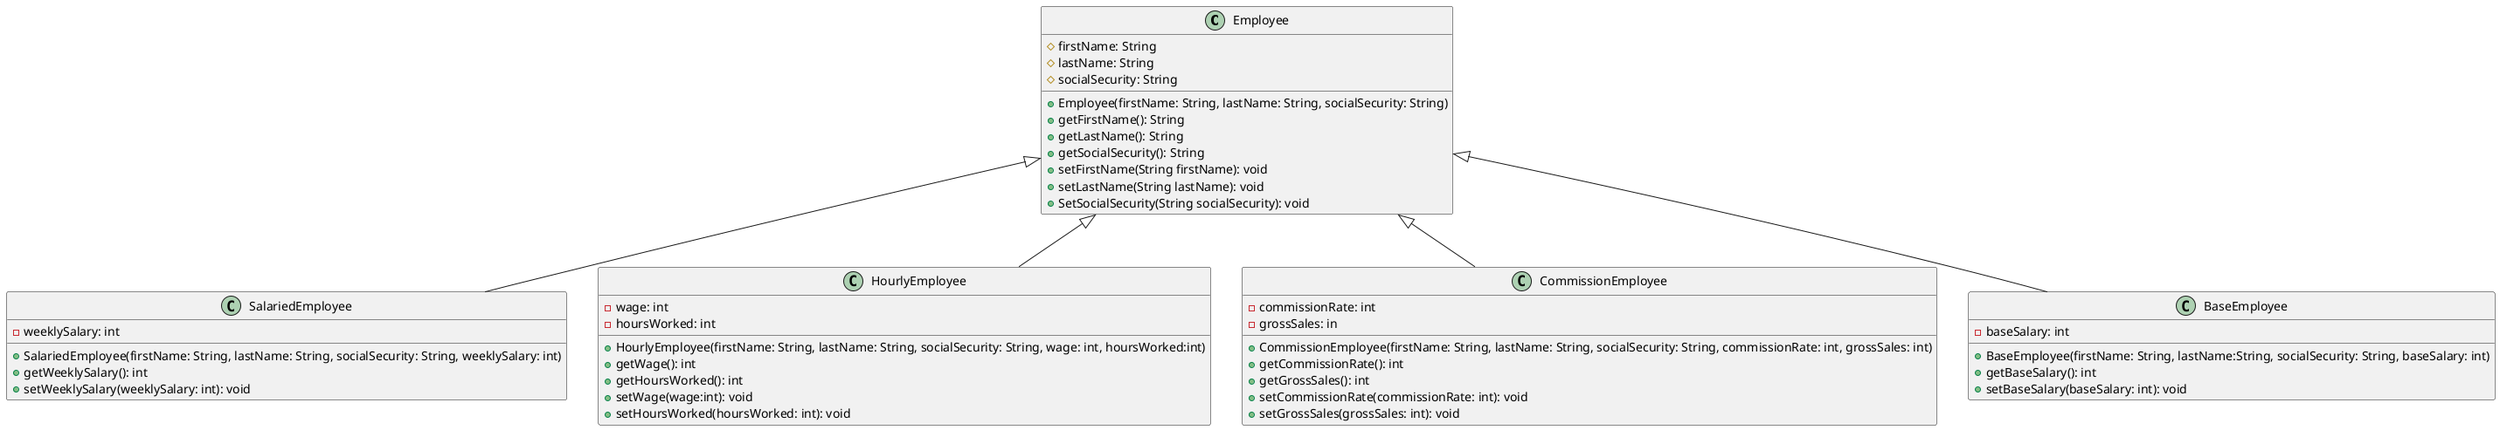 @startuml
class Employee{
#firstName: String
#lastName: String
#socialSecurity: String
+Employee(firstName: String, lastName: String, socialSecurity: String)
+getFirstName(): String
+getLastName(): String
+getSocialSecurity(): String
+setFirstName(String firstName): void
+setLastName(String lastName): void
+SetSocialSecurity(String socialSecurity): void
}

class SalariedEmployee{
-weeklySalary: int
+SalariedEmployee(firstName: String, lastName: String, socialSecurity: String, weeklySalary: int)
+getWeeklySalary(): int
+setWeeklySalary(weeklySalary: int): void
}

class HourlyEmployee{
-wage: int
-hoursWorked: int
+HourlyEmployee(firstName: String, lastName: String, socialSecurity: String, wage: int, hoursWorked:int)
+getWage(): int
+getHoursWorked(): int
+setWage(wage:int): void
+setHoursWorked(hoursWorked: int): void
}

class CommissionEmployee{
-commissionRate: int
-grossSales: in
+CommissionEmployee(firstName: String, lastName: String, socialSecurity: String, commissionRate: int, grossSales: int)
+getCommissionRate(): int
+getGrossSales(): int
+setCommissionRate(commissionRate: int): void
+setGrossSales(grossSales: int): void
}

class BaseEmployee{
-baseSalary: int
+BaseEmployee(firstName: String, lastName:String, socialSecurity: String, baseSalary: int)
+getBaseSalary(): int
+setBaseSalary(baseSalary: int): void
}

Employee<|--SalariedEmployee
Employee<|--HourlyEmployee
Employee<|--CommissionEmployee
Employee<|--BaseEmployee
@enduml